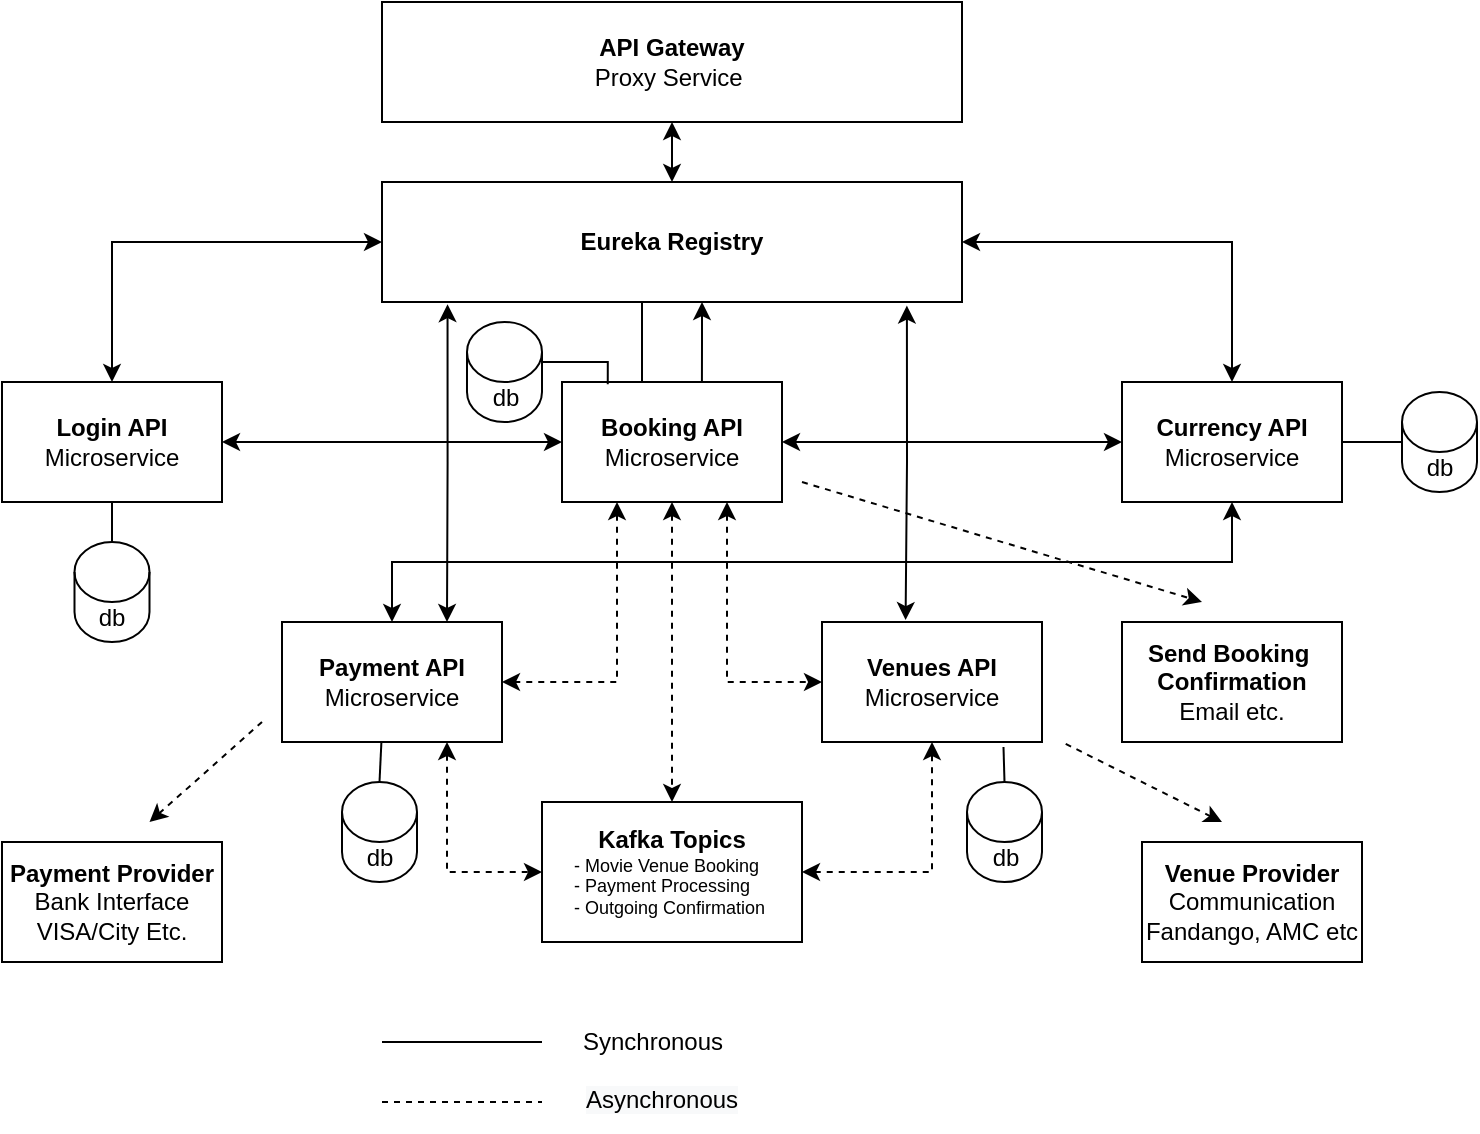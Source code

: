 <mxfile version="15.5.8" type="device"><diagram id="gLHdFOTLegKAvpFeTuw2" name="Page-1"><mxGraphModel dx="1102" dy="665" grid="1" gridSize="10" guides="1" tooltips="1" connect="1" arrows="1" fold="1" page="1" pageScale="1" pageWidth="850" pageHeight="1100" math="0" shadow="0"><root><mxCell id="0"/><mxCell id="1" parent="0"/><mxCell id="66pcaqE_t5hx0tvwiid_-15" style="edgeStyle=orthogonalEdgeStyle;rounded=0;orthogonalLoop=1;jettySize=auto;html=1;exitX=0.5;exitY=1;exitDx=0;exitDy=0;entryX=0.5;entryY=0;entryDx=0;entryDy=0;endArrow=classic;endFill=1;startArrow=classic;startFill=1;" edge="1" parent="1" source="66pcaqE_t5hx0tvwiid_-1" target="66pcaqE_t5hx0tvwiid_-2"><mxGeometry relative="1" as="geometry"/></mxCell><mxCell id="66pcaqE_t5hx0tvwiid_-1" value="&lt;b&gt;API Gateway &lt;/b&gt;&lt;br&gt;Proxy Service&amp;nbsp;" style="rounded=0;whiteSpace=wrap;html=1;" vertex="1" parent="1"><mxGeometry x="280" y="190" width="290" height="60" as="geometry"/></mxCell><mxCell id="66pcaqE_t5hx0tvwiid_-11" style="edgeStyle=orthogonalEdgeStyle;rounded=0;orthogonalLoop=1;jettySize=auto;html=1;exitX=0;exitY=0.5;exitDx=0;exitDy=0;endArrow=classic;endFill=1;startArrow=classic;startFill=1;" edge="1" parent="1" source="66pcaqE_t5hx0tvwiid_-2" target="66pcaqE_t5hx0tvwiid_-5"><mxGeometry relative="1" as="geometry"/></mxCell><mxCell id="66pcaqE_t5hx0tvwiid_-17" style="edgeStyle=orthogonalEdgeStyle;rounded=0;orthogonalLoop=1;jettySize=auto;html=1;exitX=1;exitY=0.5;exitDx=0;exitDy=0;entryX=0.5;entryY=0;entryDx=0;entryDy=0;endArrow=classic;endFill=1;startArrow=classic;startFill=1;" edge="1" parent="1" source="66pcaqE_t5hx0tvwiid_-2" target="66pcaqE_t5hx0tvwiid_-9"><mxGeometry relative="1" as="geometry"/></mxCell><mxCell id="66pcaqE_t5hx0tvwiid_-23" style="edgeStyle=orthogonalEdgeStyle;rounded=0;orthogonalLoop=1;jettySize=auto;html=1;exitX=0.5;exitY=1;exitDx=0;exitDy=0;entryX=0.358;entryY=0.007;entryDx=0;entryDy=0;endArrow=classic;endFill=1;entryPerimeter=0;" edge="1" parent="1" source="66pcaqE_t5hx0tvwiid_-2" target="66pcaqE_t5hx0tvwiid_-7"><mxGeometry relative="1" as="geometry"><Array as="points"><mxPoint x="410" y="340"/><mxPoint x="410" y="400"/></Array></mxGeometry></mxCell><mxCell id="66pcaqE_t5hx0tvwiid_-44" style="edgeStyle=orthogonalEdgeStyle;rounded=0;orthogonalLoop=1;jettySize=auto;html=1;exitX=0.905;exitY=1.03;exitDx=0;exitDy=0;entryX=0.38;entryY=-0.016;entryDx=0;entryDy=0;fontSize=9;startArrow=classic;startFill=1;endArrow=classic;endFill=1;exitPerimeter=0;entryPerimeter=0;" edge="1" parent="1" source="66pcaqE_t5hx0tvwiid_-2" target="66pcaqE_t5hx0tvwiid_-10"><mxGeometry relative="1" as="geometry"/></mxCell><mxCell id="66pcaqE_t5hx0tvwiid_-45" style="edgeStyle=orthogonalEdgeStyle;rounded=0;orthogonalLoop=1;jettySize=auto;html=1;exitX=0.113;exitY=1.018;exitDx=0;exitDy=0;entryX=0.75;entryY=0;entryDx=0;entryDy=0;fontSize=9;startArrow=classic;startFill=1;endArrow=classic;endFill=1;exitPerimeter=0;" edge="1" parent="1" source="66pcaqE_t5hx0tvwiid_-2" target="66pcaqE_t5hx0tvwiid_-8"><mxGeometry relative="1" as="geometry"><Array as="points"/></mxGeometry></mxCell><mxCell id="66pcaqE_t5hx0tvwiid_-2" value="&lt;b&gt;Eureka Registry&lt;/b&gt;" style="rounded=0;whiteSpace=wrap;html=1;" vertex="1" parent="1"><mxGeometry x="280" y="280" width="290" height="60" as="geometry"/></mxCell><mxCell id="66pcaqE_t5hx0tvwiid_-22" style="edgeStyle=orthogonalEdgeStyle;rounded=0;orthogonalLoop=1;jettySize=auto;html=1;exitX=0.5;exitY=1;exitDx=0;exitDy=0;entryX=0.5;entryY=0;entryDx=0;entryDy=0;entryPerimeter=0;endArrow=none;endFill=0;" edge="1" parent="1" source="66pcaqE_t5hx0tvwiid_-5" target="66pcaqE_t5hx0tvwiid_-21"><mxGeometry relative="1" as="geometry"/></mxCell><mxCell id="66pcaqE_t5hx0tvwiid_-5" value="&lt;b&gt;Login API&lt;/b&gt;&lt;br&gt;Microservice" style="rounded=0;whiteSpace=wrap;html=1;" vertex="1" parent="1"><mxGeometry x="90" y="380" width="110" height="60" as="geometry"/></mxCell><mxCell id="66pcaqE_t5hx0tvwiid_-27" style="edgeStyle=orthogonalEdgeStyle;rounded=0;orthogonalLoop=1;jettySize=auto;html=1;exitX=0.636;exitY=0.011;exitDx=0;exitDy=0;endArrow=classic;endFill=1;exitPerimeter=0;" edge="1" parent="1" source="66pcaqE_t5hx0tvwiid_-7"><mxGeometry relative="1" as="geometry"><mxPoint x="440" y="340" as="targetPoint"/><Array as="points"/></mxGeometry></mxCell><mxCell id="66pcaqE_t5hx0tvwiid_-33" style="edgeStyle=orthogonalEdgeStyle;rounded=0;orthogonalLoop=1;jettySize=auto;html=1;exitX=0.75;exitY=1;exitDx=0;exitDy=0;entryX=0;entryY=0.5;entryDx=0;entryDy=0;endArrow=classic;endFill=1;startArrow=classic;startFill=1;dashed=1;" edge="1" parent="1" source="66pcaqE_t5hx0tvwiid_-7" target="66pcaqE_t5hx0tvwiid_-10"><mxGeometry relative="1" as="geometry"/></mxCell><mxCell id="66pcaqE_t5hx0tvwiid_-35" style="edgeStyle=orthogonalEdgeStyle;rounded=0;orthogonalLoop=1;jettySize=auto;html=1;exitX=0.5;exitY=1;exitDx=0;exitDy=0;entryX=0.5;entryY=0;entryDx=0;entryDy=0;fontSize=9;startArrow=classic;startFill=1;endArrow=classic;endFill=1;dashed=1;" edge="1" parent="1" source="66pcaqE_t5hx0tvwiid_-7" target="66pcaqE_t5hx0tvwiid_-34"><mxGeometry relative="1" as="geometry"/></mxCell><mxCell id="66pcaqE_t5hx0tvwiid_-36" style="edgeStyle=orthogonalEdgeStyle;rounded=0;orthogonalLoop=1;jettySize=auto;html=1;exitX=0.25;exitY=1;exitDx=0;exitDy=0;entryX=1;entryY=0.5;entryDx=0;entryDy=0;fontSize=9;startArrow=classic;startFill=1;endArrow=classic;endFill=1;dashed=1;" edge="1" parent="1" source="66pcaqE_t5hx0tvwiid_-7" target="66pcaqE_t5hx0tvwiid_-8"><mxGeometry relative="1" as="geometry"/></mxCell><mxCell id="66pcaqE_t5hx0tvwiid_-38" style="edgeStyle=orthogonalEdgeStyle;rounded=0;orthogonalLoop=1;jettySize=auto;html=1;exitX=1;exitY=0.5;exitDx=0;exitDy=0;entryX=0;entryY=0.5;entryDx=0;entryDy=0;fontSize=9;startArrow=classic;startFill=1;endArrow=classic;endFill=1;" edge="1" parent="1" source="66pcaqE_t5hx0tvwiid_-7" target="66pcaqE_t5hx0tvwiid_-9"><mxGeometry relative="1" as="geometry"/></mxCell><mxCell id="66pcaqE_t5hx0tvwiid_-41" style="edgeStyle=orthogonalEdgeStyle;rounded=0;orthogonalLoop=1;jettySize=auto;html=1;exitX=0;exitY=0.5;exitDx=0;exitDy=0;entryX=1;entryY=0.5;entryDx=0;entryDy=0;fontSize=9;startArrow=classic;startFill=1;endArrow=classic;endFill=1;" edge="1" parent="1" source="66pcaqE_t5hx0tvwiid_-7" target="66pcaqE_t5hx0tvwiid_-5"><mxGeometry relative="1" as="geometry"/></mxCell><mxCell id="66pcaqE_t5hx0tvwiid_-7" value="&lt;b&gt;Booking API&lt;/b&gt;&lt;br&gt;Microservice" style="rounded=0;whiteSpace=wrap;html=1;" vertex="1" parent="1"><mxGeometry x="370" y="380" width="110" height="60" as="geometry"/></mxCell><mxCell id="66pcaqE_t5hx0tvwiid_-37" style="edgeStyle=orthogonalEdgeStyle;rounded=0;orthogonalLoop=1;jettySize=auto;html=1;exitX=0.75;exitY=1;exitDx=0;exitDy=0;entryX=0;entryY=0.5;entryDx=0;entryDy=0;dashed=1;fontSize=9;startArrow=classic;startFill=1;endArrow=classic;endFill=1;" edge="1" parent="1" source="66pcaqE_t5hx0tvwiid_-8" target="66pcaqE_t5hx0tvwiid_-34"><mxGeometry relative="1" as="geometry"/></mxCell><mxCell id="66pcaqE_t5hx0tvwiid_-39" style="edgeStyle=orthogonalEdgeStyle;rounded=0;orthogonalLoop=1;jettySize=auto;html=1;exitX=0.5;exitY=0;exitDx=0;exitDy=0;entryX=0.5;entryY=1;entryDx=0;entryDy=0;fontSize=9;startArrow=classic;startFill=1;endArrow=classic;endFill=1;" edge="1" parent="1" source="66pcaqE_t5hx0tvwiid_-8" target="66pcaqE_t5hx0tvwiid_-9"><mxGeometry relative="1" as="geometry"/></mxCell><mxCell id="66pcaqE_t5hx0tvwiid_-8" value="&lt;b&gt;Payment API&lt;/b&gt;&lt;br&gt;Microservice" style="rounded=0;whiteSpace=wrap;html=1;" vertex="1" parent="1"><mxGeometry x="230" y="500" width="110" height="60" as="geometry"/></mxCell><mxCell id="66pcaqE_t5hx0tvwiid_-63" style="edgeStyle=orthogonalEdgeStyle;rounded=0;orthogonalLoop=1;jettySize=auto;html=1;exitX=1;exitY=0.5;exitDx=0;exitDy=0;entryX=0;entryY=0.5;entryDx=0;entryDy=0;entryPerimeter=0;fontSize=9;startArrow=none;startFill=0;endArrow=none;endFill=0;" edge="1" parent="1" source="66pcaqE_t5hx0tvwiid_-9" target="66pcaqE_t5hx0tvwiid_-60"><mxGeometry relative="1" as="geometry"/></mxCell><mxCell id="66pcaqE_t5hx0tvwiid_-9" value="&lt;b&gt;Currency API&lt;/b&gt;&lt;br&gt;Microservice" style="rounded=0;whiteSpace=wrap;html=1;" vertex="1" parent="1"><mxGeometry x="650" y="380" width="110" height="60" as="geometry"/></mxCell><mxCell id="66pcaqE_t5hx0tvwiid_-10" value="&lt;b&gt;Venues API&lt;/b&gt;&lt;br&gt;Microservice" style="rounded=0;whiteSpace=wrap;html=1;" vertex="1" parent="1"><mxGeometry x="500" y="500" width="110" height="60" as="geometry"/></mxCell><mxCell id="66pcaqE_t5hx0tvwiid_-21" value="db" style="shape=cylinder3;whiteSpace=wrap;html=1;boundedLbl=1;backgroundOutline=1;size=15;" vertex="1" parent="1"><mxGeometry x="126.25" y="460" width="37.5" height="50" as="geometry"/></mxCell><mxCell id="66pcaqE_t5hx0tvwiid_-28" value="" style="endArrow=none;html=1;rounded=0;" edge="1" parent="1"><mxGeometry width="50" height="50" relative="1" as="geometry"><mxPoint x="280" y="710" as="sourcePoint"/><mxPoint x="360" y="710" as="targetPoint"/></mxGeometry></mxCell><mxCell id="66pcaqE_t5hx0tvwiid_-30" value="Synchronous" style="text;html=1;resizable=0;autosize=1;align=center;verticalAlign=middle;points=[];fillColor=none;strokeColor=none;rounded=0;" vertex="1" parent="1"><mxGeometry x="370" y="700" width="90" height="20" as="geometry"/></mxCell><mxCell id="66pcaqE_t5hx0tvwiid_-31" value="" style="endArrow=none;html=1;rounded=0;dashed=1;" edge="1" parent="1"><mxGeometry width="50" height="50" relative="1" as="geometry"><mxPoint x="280" y="740" as="sourcePoint"/><mxPoint x="360" y="740" as="targetPoint"/></mxGeometry></mxCell><mxCell id="66pcaqE_t5hx0tvwiid_-32" value="&lt;span style=&quot;color: rgb(0 , 0 , 0) ; font-family: &amp;#34;helvetica&amp;#34; ; font-size: 12px ; font-style: normal ; font-weight: 400 ; letter-spacing: normal ; text-align: center ; text-indent: 0px ; text-transform: none ; word-spacing: 0px ; background-color: rgb(248 , 249 , 250) ; display: inline ; float: none&quot;&gt;Asynchronous&lt;/span&gt;" style="text;whiteSpace=wrap;html=1;" vertex="1" parent="1"><mxGeometry x="380" y="725" width="80" height="30" as="geometry"/></mxCell><mxCell id="66pcaqE_t5hx0tvwiid_-40" style="edgeStyle=orthogonalEdgeStyle;rounded=0;orthogonalLoop=1;jettySize=auto;html=1;exitX=1;exitY=0.5;exitDx=0;exitDy=0;entryX=0.5;entryY=1;entryDx=0;entryDy=0;fontSize=9;startArrow=classic;startFill=1;endArrow=classic;endFill=1;dashed=1;" edge="1" parent="1" source="66pcaqE_t5hx0tvwiid_-34" target="66pcaqE_t5hx0tvwiid_-10"><mxGeometry relative="1" as="geometry"/></mxCell><mxCell id="66pcaqE_t5hx0tvwiid_-34" value="&lt;b&gt;Kafka Topics&lt;/b&gt;&lt;br&gt;&lt;div style=&quot;text-align: left ; font-size: 9px&quot;&gt;&lt;span&gt;- Movie Venue Booking&lt;/span&gt;&lt;br&gt;&lt;/div&gt;&lt;div style=&quot;text-align: left ; font-size: 9px&quot;&gt;&lt;span&gt;- Payment Processing&lt;/span&gt;&lt;/div&gt;&lt;div style=&quot;text-align: left ; font-size: 9px&quot;&gt;&lt;span&gt;- Outgoing Confirmation&amp;nbsp;&lt;/span&gt;&lt;/div&gt;" style="rounded=0;whiteSpace=wrap;html=1;" vertex="1" parent="1"><mxGeometry x="360" y="590" width="130" height="70" as="geometry"/></mxCell><mxCell id="66pcaqE_t5hx0tvwiid_-46" value="&lt;b&gt;Payment Provider&lt;br&gt;&lt;/b&gt;Bank Interface&lt;br&gt;VISA/City Etc." style="rounded=0;whiteSpace=wrap;html=1;" vertex="1" parent="1"><mxGeometry x="90" y="610" width="110" height="60" as="geometry"/></mxCell><mxCell id="66pcaqE_t5hx0tvwiid_-50" value="&lt;span style=&quot;font-family: &amp;#34;helvetica&amp;#34;&quot;&gt;&lt;b&gt;Send Booking&amp;nbsp;&lt;/b&gt;&lt;br&gt;&lt;b&gt;Confirmation&lt;/b&gt;&lt;br&gt;Email etc.&lt;br&gt;&lt;/span&gt;" style="rounded=0;whiteSpace=wrap;html=1;" vertex="1" parent="1"><mxGeometry x="650" y="500" width="110" height="60" as="geometry"/></mxCell><mxCell id="66pcaqE_t5hx0tvwiid_-55" value="" style="endArrow=none;startArrow=classic;html=1;rounded=0;fontSize=9;startFill=1;endFill=0;dashed=1;" edge="1" parent="1"><mxGeometry width="50" height="50" relative="1" as="geometry"><mxPoint x="163.75" y="600" as="sourcePoint"/><mxPoint x="220" y="550" as="targetPoint"/></mxGeometry></mxCell><mxCell id="66pcaqE_t5hx0tvwiid_-56" value="" style="endArrow=classic;startArrow=none;html=1;rounded=0;fontSize=9;startFill=0;endFill=1;dashed=1;" edge="1" parent="1"><mxGeometry width="50" height="50" relative="1" as="geometry"><mxPoint x="490" y="430" as="sourcePoint"/><mxPoint x="690" y="490" as="targetPoint"/></mxGeometry></mxCell><mxCell id="66pcaqE_t5hx0tvwiid_-64" style="edgeStyle=orthogonalEdgeStyle;rounded=0;orthogonalLoop=1;jettySize=auto;html=1;exitX=0.5;exitY=0;exitDx=0;exitDy=0;exitPerimeter=0;entryX=0.452;entryY=0.995;entryDx=0;entryDy=0;entryPerimeter=0;fontSize=9;startArrow=none;startFill=0;endArrow=none;endFill=0;" edge="1" parent="1" source="66pcaqE_t5hx0tvwiid_-57" target="66pcaqE_t5hx0tvwiid_-8"><mxGeometry relative="1" as="geometry"/></mxCell><mxCell id="66pcaqE_t5hx0tvwiid_-57" value="db" style="shape=cylinder3;whiteSpace=wrap;html=1;boundedLbl=1;backgroundOutline=1;size=15;" vertex="1" parent="1"><mxGeometry x="260" y="580" width="37.5" height="50" as="geometry"/></mxCell><mxCell id="66pcaqE_t5hx0tvwiid_-62" style="edgeStyle=orthogonalEdgeStyle;rounded=0;orthogonalLoop=1;jettySize=auto;html=1;exitX=0.5;exitY=0;exitDx=0;exitDy=0;exitPerimeter=0;entryX=0.825;entryY=1.041;entryDx=0;entryDy=0;entryPerimeter=0;fontSize=9;startArrow=none;startFill=0;endArrow=none;endFill=0;" edge="1" parent="1" source="66pcaqE_t5hx0tvwiid_-58" target="66pcaqE_t5hx0tvwiid_-10"><mxGeometry relative="1" as="geometry"/></mxCell><mxCell id="66pcaqE_t5hx0tvwiid_-58" value="db" style="shape=cylinder3;whiteSpace=wrap;html=1;boundedLbl=1;backgroundOutline=1;size=15;" vertex="1" parent="1"><mxGeometry x="572.5" y="580" width="37.5" height="50" as="geometry"/></mxCell><mxCell id="66pcaqE_t5hx0tvwiid_-61" style="edgeStyle=orthogonalEdgeStyle;rounded=0;orthogonalLoop=1;jettySize=auto;html=1;exitX=1;exitY=0;exitDx=0;exitDy=20;exitPerimeter=0;entryX=0.208;entryY=0.018;entryDx=0;entryDy=0;entryPerimeter=0;fontSize=9;startArrow=none;startFill=0;endArrow=none;endFill=0;" edge="1" parent="1" source="66pcaqE_t5hx0tvwiid_-59" target="66pcaqE_t5hx0tvwiid_-7"><mxGeometry relative="1" as="geometry"/></mxCell><mxCell id="66pcaqE_t5hx0tvwiid_-59" value="db" style="shape=cylinder3;whiteSpace=wrap;html=1;boundedLbl=1;backgroundOutline=1;size=15;" vertex="1" parent="1"><mxGeometry x="322.5" y="350" width="37.5" height="50" as="geometry"/></mxCell><mxCell id="66pcaqE_t5hx0tvwiid_-60" value="db" style="shape=cylinder3;whiteSpace=wrap;html=1;boundedLbl=1;backgroundOutline=1;size=15;" vertex="1" parent="1"><mxGeometry x="790" y="385" width="37.5" height="50" as="geometry"/></mxCell><mxCell id="66pcaqE_t5hx0tvwiid_-65" value="&lt;b&gt;Venue Provider&lt;/b&gt;&lt;br&gt;Communication&lt;br&gt;Fandango, AMC etc" style="rounded=0;whiteSpace=wrap;html=1;" vertex="1" parent="1"><mxGeometry x="660" y="610" width="110" height="60" as="geometry"/></mxCell><mxCell id="66pcaqE_t5hx0tvwiid_-66" value="" style="endArrow=none;startArrow=classic;html=1;rounded=0;fontSize=9;startFill=1;endFill=0;dashed=1;" edge="1" parent="1"><mxGeometry width="50" height="50" relative="1" as="geometry"><mxPoint x="700" y="600" as="sourcePoint"/><mxPoint x="620" y="560" as="targetPoint"/></mxGeometry></mxCell></root></mxGraphModel></diagram></mxfile>